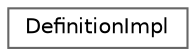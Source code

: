 digraph "Graphical Class Hierarchy"
{
 // INTERACTIVE_SVG=YES
 // LATEX_PDF_SIZE
  bgcolor="transparent";
  edge [fontname=Helvetica,fontsize=10,labelfontname=Helvetica,labelfontsize=10];
  node [fontname=Helvetica,fontsize=10,shape=box,height=0.2,width=0.4];
  rankdir="LR";
  Node0 [label="DefinitionImpl",height=0.2,width=0.4,color="grey40", fillcolor="white", style="filled",URL="$d3/ddf/class_definition_impl.html",tooltip=" "];
}
